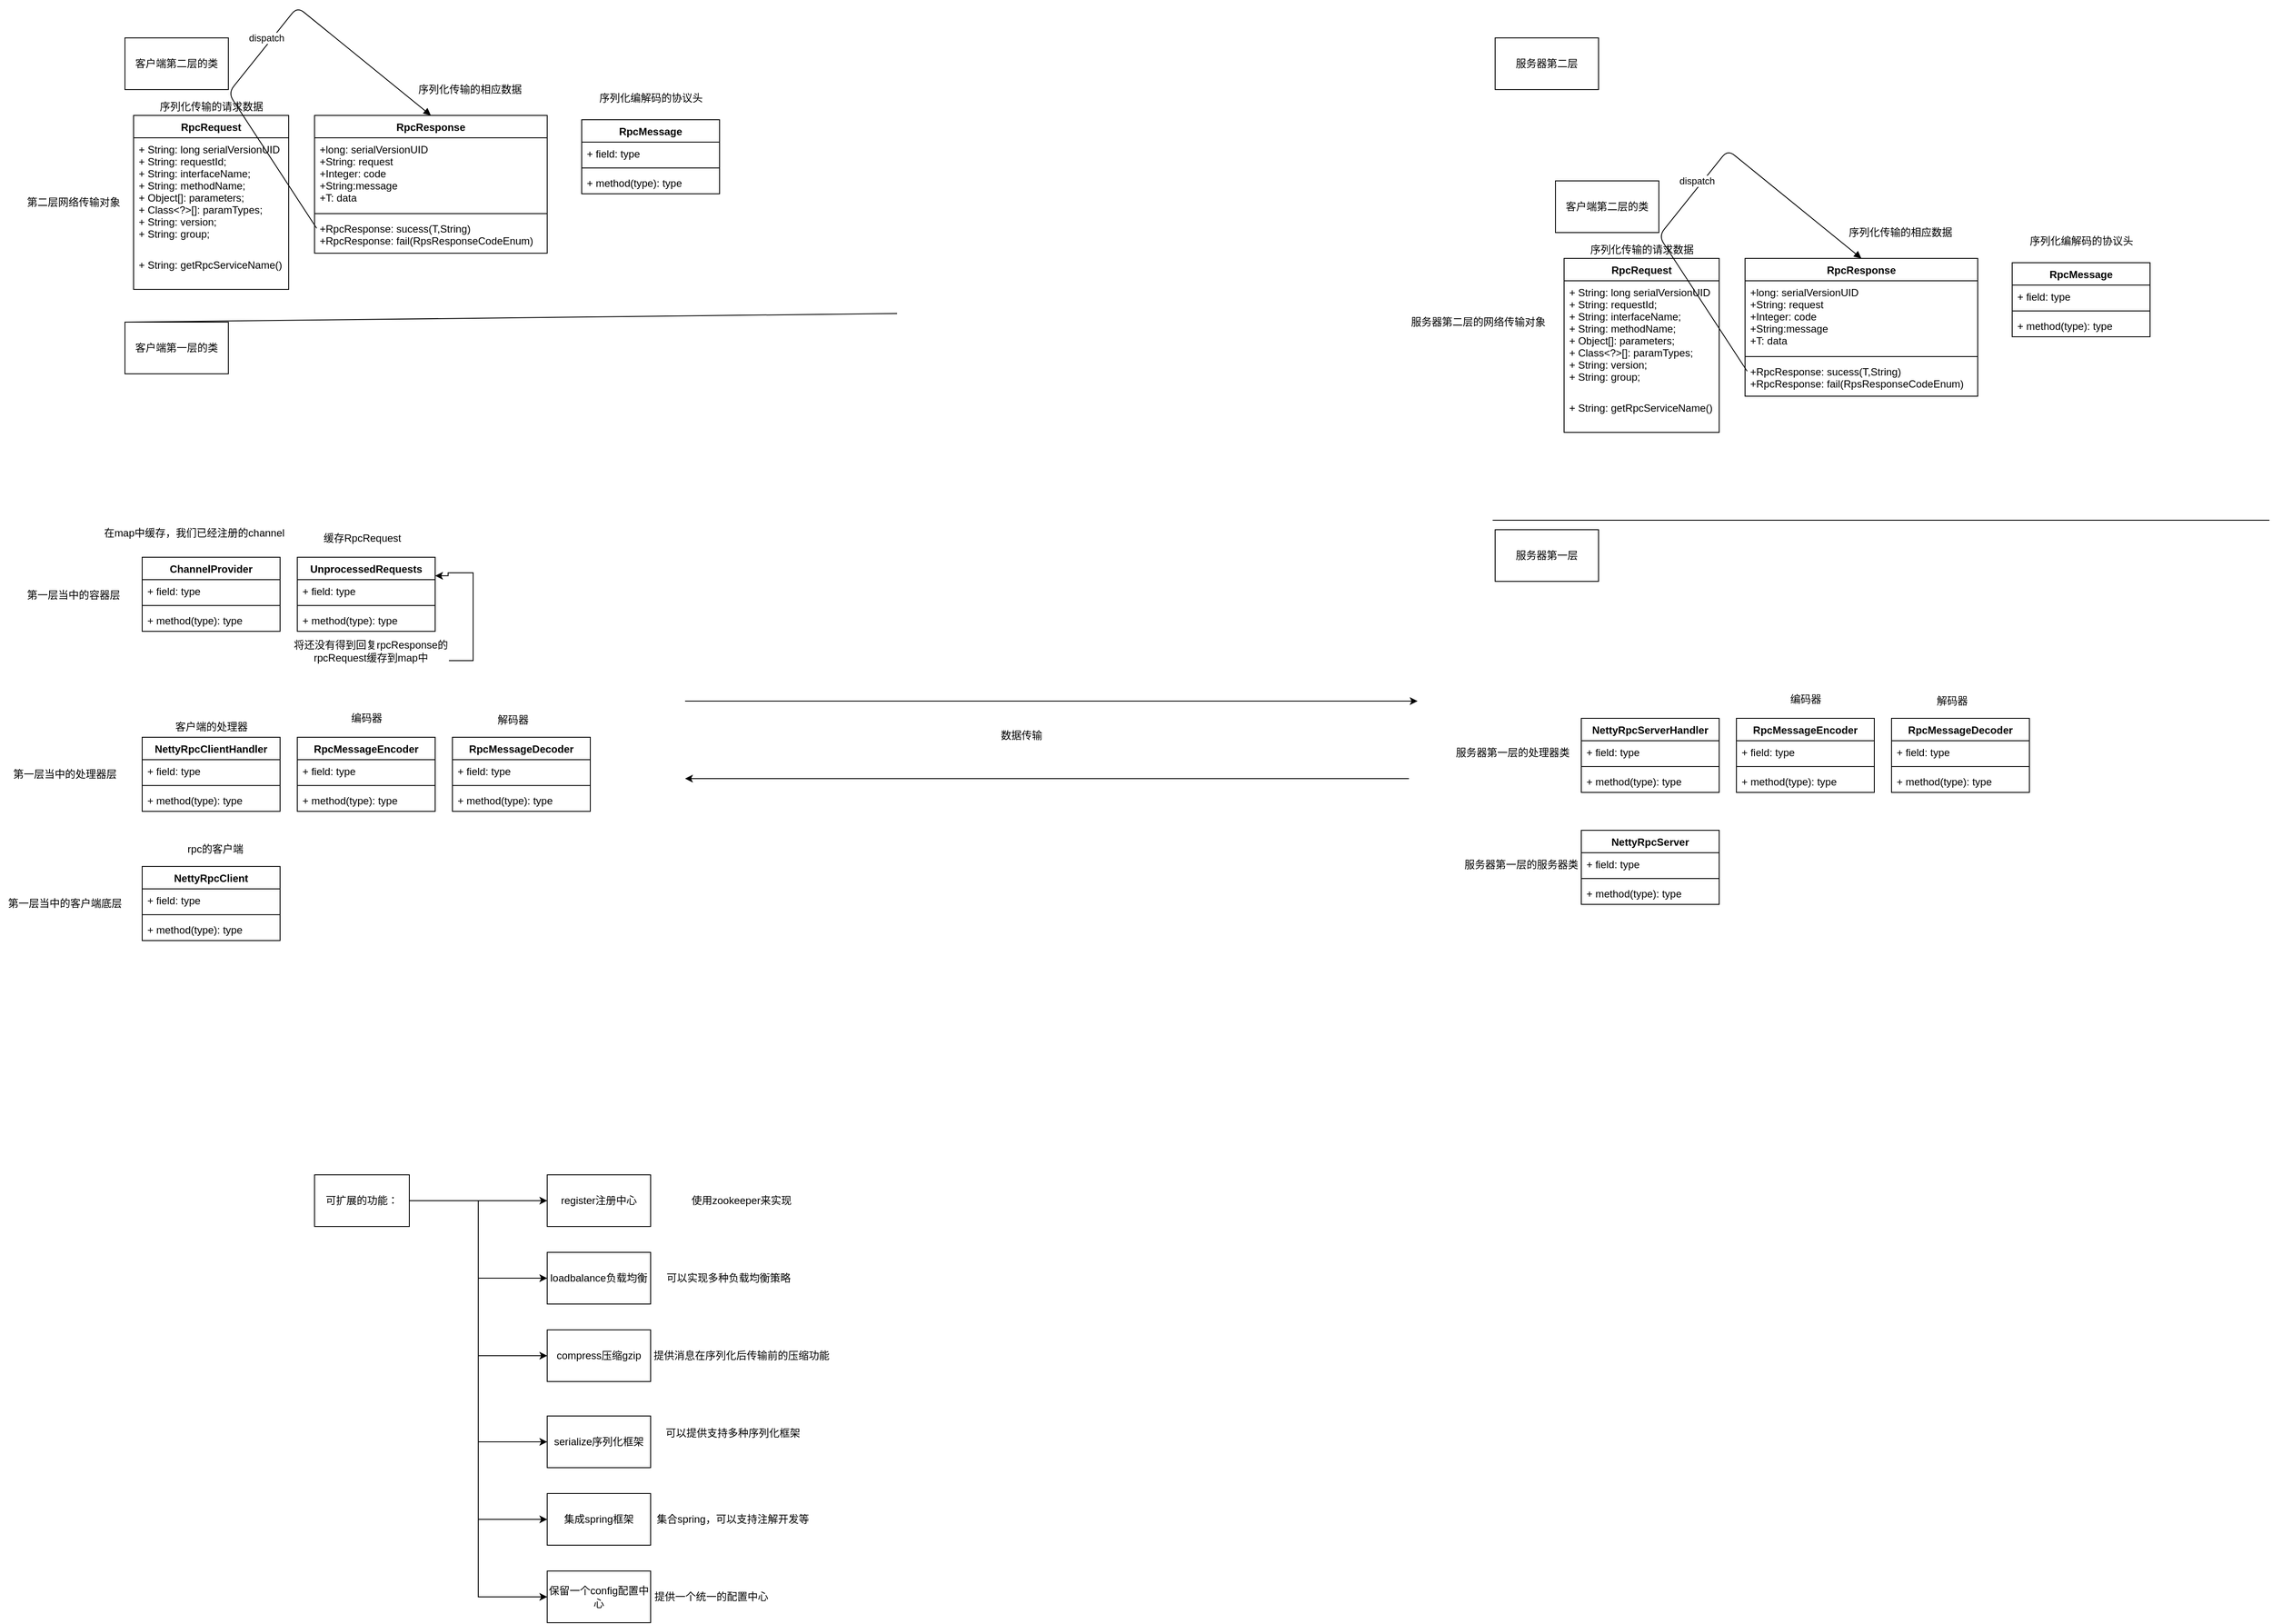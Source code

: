 <mxfile version="15.3.2" type="github">
  <diagram id="C5RBs43oDa-KdzZeNtuy" name="Page-1">
    <mxGraphModel dx="2889" dy="2291" grid="1" gridSize="10" guides="1" tooltips="1" connect="1" arrows="1" fold="1" page="1" pageScale="1" pageWidth="827" pageHeight="1169" math="0" shadow="0">
      <root>
        <mxCell id="WIyWlLk6GJQsqaUBKTNV-0" />
        <mxCell id="WIyWlLk6GJQsqaUBKTNV-1" parent="WIyWlLk6GJQsqaUBKTNV-0" />
        <mxCell id="pnOXPWSVjmxFKUKoBgUp-0" value="RpcRequest" style="swimlane;fontStyle=1;align=center;verticalAlign=top;childLayout=stackLayout;horizontal=1;startSize=26;horizontalStack=0;resizeParent=1;resizeParentMax=0;resizeLast=0;collapsible=1;marginBottom=0;" vertex="1" parent="WIyWlLk6GJQsqaUBKTNV-1">
          <mxGeometry x="10" y="90" width="180" height="202" as="geometry" />
        </mxCell>
        <mxCell id="pnOXPWSVjmxFKUKoBgUp-1" value="+ String: long serialVersionUID&#xa;+ String: requestId;&#xa;+ String: interfaceName;&#xa;+ String: methodName;&#xa;+ Object[]: parameters;&#xa;+ Class&lt;?&gt;[]: paramTypes;&#xa;+ String: version;&#xa;+ String: group;" style="text;strokeColor=none;fillColor=none;align=left;verticalAlign=top;spacingLeft=4;spacingRight=4;overflow=hidden;rotatable=0;points=[[0,0.5],[1,0.5]];portConstraint=eastwest;" vertex="1" parent="pnOXPWSVjmxFKUKoBgUp-0">
          <mxGeometry y="26" width="180" height="134" as="geometry" />
        </mxCell>
        <mxCell id="pnOXPWSVjmxFKUKoBgUp-19" value="+ String: getRpcServiceName()" style="text;strokeColor=none;fillColor=none;align=left;verticalAlign=top;spacingLeft=4;spacingRight=4;overflow=hidden;rotatable=0;points=[[0,0.5],[1,0.5]];portConstraint=eastwest;" vertex="1" parent="pnOXPWSVjmxFKUKoBgUp-0">
          <mxGeometry y="160" width="180" height="42" as="geometry" />
        </mxCell>
        <mxCell id="pnOXPWSVjmxFKUKoBgUp-4" value="&lt;pre style=&quot;background-color: #2b2b2b ; color: #a9b7c6 ; font-family: &amp;#34;jetbrains mono&amp;#34; ; font-size: 10.5pt&quot;&gt;&lt;br&gt;&lt;/pre&gt;" style="text;html=1;align=center;verticalAlign=middle;resizable=0;points=[];autosize=1;strokeColor=none;fillColor=none;" vertex="1" parent="WIyWlLk6GJQsqaUBKTNV-1">
          <mxGeometry x="330" y="75" width="20" height="50" as="geometry" />
        </mxCell>
        <mxCell id="pnOXPWSVjmxFKUKoBgUp-13" value="RpcResponse" style="swimlane;fontStyle=1;align=center;verticalAlign=top;childLayout=stackLayout;horizontal=1;startSize=26;horizontalStack=0;resizeParent=1;resizeParentMax=0;resizeLast=0;collapsible=1;marginBottom=0;" vertex="1" parent="WIyWlLk6GJQsqaUBKTNV-1">
          <mxGeometry x="220" y="90" width="270" height="160" as="geometry" />
        </mxCell>
        <mxCell id="pnOXPWSVjmxFKUKoBgUp-14" value="+long: serialVersionUID&#xa;+String: request&#xa;+Integer: code&#xa;+String:message&#xa;+T: data" style="text;strokeColor=none;fillColor=none;align=left;verticalAlign=top;spacingLeft=4;spacingRight=4;overflow=hidden;rotatable=0;points=[[0,0.5],[1,0.5]];portConstraint=eastwest;" vertex="1" parent="pnOXPWSVjmxFKUKoBgUp-13">
          <mxGeometry y="26" width="270" height="84" as="geometry" />
        </mxCell>
        <mxCell id="pnOXPWSVjmxFKUKoBgUp-15" value="" style="line;strokeWidth=1;fillColor=none;align=left;verticalAlign=middle;spacingTop=-1;spacingLeft=3;spacingRight=3;rotatable=0;labelPosition=right;points=[];portConstraint=eastwest;" vertex="1" parent="pnOXPWSVjmxFKUKoBgUp-13">
          <mxGeometry y="110" width="270" height="8" as="geometry" />
        </mxCell>
        <mxCell id="pnOXPWSVjmxFKUKoBgUp-16" value="+RpcResponse: sucess(T,String)&#xa;+RpcResponse: fail(RpsResponseCodeEnum)" style="text;strokeColor=none;fillColor=none;align=left;verticalAlign=top;spacingLeft=4;spacingRight=4;overflow=hidden;rotatable=0;points=[[0,0.5],[1,0.5]];portConstraint=eastwest;" vertex="1" parent="pnOXPWSVjmxFKUKoBgUp-13">
          <mxGeometry y="118" width="270" height="42" as="geometry" />
        </mxCell>
        <mxCell id="pnOXPWSVjmxFKUKoBgUp-18" value="dispatch" style="html=1;verticalAlign=bottom;endArrow=block;exitX=0.009;exitY=0.31;exitDx=0;exitDy=0;exitPerimeter=0;entryX=0.5;entryY=0;entryDx=0;entryDy=0;" edge="1" parent="pnOXPWSVjmxFKUKoBgUp-13" source="pnOXPWSVjmxFKUKoBgUp-16" target="pnOXPWSVjmxFKUKoBgUp-13">
          <mxGeometry width="80" relative="1" as="geometry">
            <mxPoint x="-100" y="154" as="sourcePoint" />
            <mxPoint x="140" y="4" as="targetPoint" />
            <Array as="points">
              <mxPoint x="-100" y="-26" />
              <mxPoint x="-20" y="-126" />
            </Array>
          </mxGeometry>
        </mxCell>
        <mxCell id="pnOXPWSVjmxFKUKoBgUp-20" value="ChannelProvider" style="swimlane;fontStyle=1;align=center;verticalAlign=top;childLayout=stackLayout;horizontal=1;startSize=26;horizontalStack=0;resizeParent=1;resizeParentMax=0;resizeLast=0;collapsible=1;marginBottom=0;" vertex="1" parent="WIyWlLk6GJQsqaUBKTNV-1">
          <mxGeometry x="20" y="603" width="160" height="86" as="geometry" />
        </mxCell>
        <mxCell id="pnOXPWSVjmxFKUKoBgUp-21" value="+ field: type" style="text;strokeColor=none;fillColor=none;align=left;verticalAlign=top;spacingLeft=4;spacingRight=4;overflow=hidden;rotatable=0;points=[[0,0.5],[1,0.5]];portConstraint=eastwest;" vertex="1" parent="pnOXPWSVjmxFKUKoBgUp-20">
          <mxGeometry y="26" width="160" height="26" as="geometry" />
        </mxCell>
        <mxCell id="pnOXPWSVjmxFKUKoBgUp-22" value="" style="line;strokeWidth=1;fillColor=none;align=left;verticalAlign=middle;spacingTop=-1;spacingLeft=3;spacingRight=3;rotatable=0;labelPosition=right;points=[];portConstraint=eastwest;" vertex="1" parent="pnOXPWSVjmxFKUKoBgUp-20">
          <mxGeometry y="52" width="160" height="8" as="geometry" />
        </mxCell>
        <mxCell id="pnOXPWSVjmxFKUKoBgUp-23" value="+ method(type): type" style="text;strokeColor=none;fillColor=none;align=left;verticalAlign=top;spacingLeft=4;spacingRight=4;overflow=hidden;rotatable=0;points=[[0,0.5],[1,0.5]];portConstraint=eastwest;" vertex="1" parent="pnOXPWSVjmxFKUKoBgUp-20">
          <mxGeometry y="60" width="160" height="26" as="geometry" />
        </mxCell>
        <mxCell id="pnOXPWSVjmxFKUKoBgUp-24" value="NettyRpcClient" style="swimlane;fontStyle=1;align=center;verticalAlign=top;childLayout=stackLayout;horizontal=1;startSize=26;horizontalStack=0;resizeParent=1;resizeParentMax=0;resizeLast=0;collapsible=1;marginBottom=0;" vertex="1" parent="WIyWlLk6GJQsqaUBKTNV-1">
          <mxGeometry x="20" y="962" width="160" height="86" as="geometry" />
        </mxCell>
        <mxCell id="pnOXPWSVjmxFKUKoBgUp-25" value="+ field: type" style="text;strokeColor=none;fillColor=none;align=left;verticalAlign=top;spacingLeft=4;spacingRight=4;overflow=hidden;rotatable=0;points=[[0,0.5],[1,0.5]];portConstraint=eastwest;" vertex="1" parent="pnOXPWSVjmxFKUKoBgUp-24">
          <mxGeometry y="26" width="160" height="26" as="geometry" />
        </mxCell>
        <mxCell id="pnOXPWSVjmxFKUKoBgUp-26" value="" style="line;strokeWidth=1;fillColor=none;align=left;verticalAlign=middle;spacingTop=-1;spacingLeft=3;spacingRight=3;rotatable=0;labelPosition=right;points=[];portConstraint=eastwest;" vertex="1" parent="pnOXPWSVjmxFKUKoBgUp-24">
          <mxGeometry y="52" width="160" height="8" as="geometry" />
        </mxCell>
        <mxCell id="pnOXPWSVjmxFKUKoBgUp-27" value="+ method(type): type" style="text;strokeColor=none;fillColor=none;align=left;verticalAlign=top;spacingLeft=4;spacingRight=4;overflow=hidden;rotatable=0;points=[[0,0.5],[1,0.5]];portConstraint=eastwest;" vertex="1" parent="pnOXPWSVjmxFKUKoBgUp-24">
          <mxGeometry y="60" width="160" height="26" as="geometry" />
        </mxCell>
        <mxCell id="pnOXPWSVjmxFKUKoBgUp-28" value="NettyRpcClientHandler" style="swimlane;fontStyle=1;align=center;verticalAlign=top;childLayout=stackLayout;horizontal=1;startSize=26;horizontalStack=0;resizeParent=1;resizeParentMax=0;resizeLast=0;collapsible=1;marginBottom=0;" vertex="1" parent="WIyWlLk6GJQsqaUBKTNV-1">
          <mxGeometry x="20" y="812" width="160" height="86" as="geometry" />
        </mxCell>
        <mxCell id="pnOXPWSVjmxFKUKoBgUp-29" value="+ field: type" style="text;strokeColor=none;fillColor=none;align=left;verticalAlign=top;spacingLeft=4;spacingRight=4;overflow=hidden;rotatable=0;points=[[0,0.5],[1,0.5]];portConstraint=eastwest;" vertex="1" parent="pnOXPWSVjmxFKUKoBgUp-28">
          <mxGeometry y="26" width="160" height="26" as="geometry" />
        </mxCell>
        <mxCell id="pnOXPWSVjmxFKUKoBgUp-30" value="" style="line;strokeWidth=1;fillColor=none;align=left;verticalAlign=middle;spacingTop=-1;spacingLeft=3;spacingRight=3;rotatable=0;labelPosition=right;points=[];portConstraint=eastwest;" vertex="1" parent="pnOXPWSVjmxFKUKoBgUp-28">
          <mxGeometry y="52" width="160" height="8" as="geometry" />
        </mxCell>
        <mxCell id="pnOXPWSVjmxFKUKoBgUp-31" value="+ method(type): type" style="text;strokeColor=none;fillColor=none;align=left;verticalAlign=top;spacingLeft=4;spacingRight=4;overflow=hidden;rotatable=0;points=[[0,0.5],[1,0.5]];portConstraint=eastwest;" vertex="1" parent="pnOXPWSVjmxFKUKoBgUp-28">
          <mxGeometry y="60" width="160" height="26" as="geometry" />
        </mxCell>
        <mxCell id="pnOXPWSVjmxFKUKoBgUp-32" value="UnprocessedRequests" style="swimlane;fontStyle=1;align=center;verticalAlign=top;childLayout=stackLayout;horizontal=1;startSize=26;horizontalStack=0;resizeParent=1;resizeParentMax=0;resizeLast=0;collapsible=1;marginBottom=0;" vertex="1" parent="WIyWlLk6GJQsqaUBKTNV-1">
          <mxGeometry x="200" y="603" width="160" height="86" as="geometry" />
        </mxCell>
        <mxCell id="pnOXPWSVjmxFKUKoBgUp-33" value="+ field: type" style="text;strokeColor=none;fillColor=none;align=left;verticalAlign=top;spacingLeft=4;spacingRight=4;overflow=hidden;rotatable=0;points=[[0,0.5],[1,0.5]];portConstraint=eastwest;" vertex="1" parent="pnOXPWSVjmxFKUKoBgUp-32">
          <mxGeometry y="26" width="160" height="26" as="geometry" />
        </mxCell>
        <mxCell id="pnOXPWSVjmxFKUKoBgUp-34" value="" style="line;strokeWidth=1;fillColor=none;align=left;verticalAlign=middle;spacingTop=-1;spacingLeft=3;spacingRight=3;rotatable=0;labelPosition=right;points=[];portConstraint=eastwest;" vertex="1" parent="pnOXPWSVjmxFKUKoBgUp-32">
          <mxGeometry y="52" width="160" height="8" as="geometry" />
        </mxCell>
        <mxCell id="pnOXPWSVjmxFKUKoBgUp-35" value="+ method(type): type" style="text;strokeColor=none;fillColor=none;align=left;verticalAlign=top;spacingLeft=4;spacingRight=4;overflow=hidden;rotatable=0;points=[[0,0.5],[1,0.5]];portConstraint=eastwest;" vertex="1" parent="pnOXPWSVjmxFKUKoBgUp-32">
          <mxGeometry y="60" width="160" height="26" as="geometry" />
        </mxCell>
        <mxCell id="pnOXPWSVjmxFKUKoBgUp-37" value="rpc的客户端" style="text;html=1;strokeColor=none;fillColor=none;align=center;verticalAlign=middle;whiteSpace=wrap;rounded=0;" vertex="1" parent="WIyWlLk6GJQsqaUBKTNV-1">
          <mxGeometry x="50" y="932" width="110" height="20" as="geometry" />
        </mxCell>
        <mxCell id="pnOXPWSVjmxFKUKoBgUp-38" value="客户端的处理器" style="text;html=1;align=center;verticalAlign=middle;resizable=0;points=[];autosize=1;strokeColor=none;fillColor=none;" vertex="1" parent="WIyWlLk6GJQsqaUBKTNV-1">
          <mxGeometry x="50" y="790" width="100" height="20" as="geometry" />
        </mxCell>
        <mxCell id="pnOXPWSVjmxFKUKoBgUp-39" value="在map中缓存，我们已经注册的channel" style="text;html=1;align=center;verticalAlign=middle;resizable=0;points=[];autosize=1;strokeColor=none;fillColor=none;" vertex="1" parent="WIyWlLk6GJQsqaUBKTNV-1">
          <mxGeometry x="-30" y="565" width="220" height="20" as="geometry" />
        </mxCell>
        <mxCell id="pnOXPWSVjmxFKUKoBgUp-49" style="edgeStyle=orthogonalEdgeStyle;rounded=0;orthogonalLoop=1;jettySize=auto;html=1;entryX=1;entryY=0.25;entryDx=0;entryDy=0;exitX=1.005;exitY=0.533;exitDx=0;exitDy=0;exitPerimeter=0;" edge="1" parent="WIyWlLk6GJQsqaUBKTNV-1" target="pnOXPWSVjmxFKUKoBgUp-32">
          <mxGeometry relative="1" as="geometry">
            <mxPoint x="375.95" y="722.99" as="sourcePoint" />
            <mxPoint x="385" y="651" as="targetPoint" />
            <Array as="points">
              <mxPoint x="404" y="723" />
              <mxPoint x="404" y="621" />
              <mxPoint x="375" y="621" />
              <mxPoint x="375" y="625" />
            </Array>
          </mxGeometry>
        </mxCell>
        <mxCell id="pnOXPWSVjmxFKUKoBgUp-40" value="将还没有得到回复rpcResponse的&lt;br&gt;rpcRequest缓存到map中" style="text;html=1;align=center;verticalAlign=middle;resizable=0;points=[];autosize=1;strokeColor=none;fillColor=none;" vertex="1" parent="WIyWlLk6GJQsqaUBKTNV-1">
          <mxGeometry x="190" y="696.5" width="190" height="30" as="geometry" />
        </mxCell>
        <mxCell id="pnOXPWSVjmxFKUKoBgUp-41" value="" style="endArrow=none;html=1;" edge="1" parent="WIyWlLk6GJQsqaUBKTNV-1">
          <mxGeometry width="50" height="50" relative="1" as="geometry">
            <mxPoint y="330" as="sourcePoint" />
            <mxPoint x="896" y="320" as="targetPoint" />
          </mxGeometry>
        </mxCell>
        <mxCell id="pnOXPWSVjmxFKUKoBgUp-43" value="客户端第二层的类" style="rounded=0;whiteSpace=wrap;html=1;" vertex="1" parent="WIyWlLk6GJQsqaUBKTNV-1">
          <mxGeometry width="120" height="60" as="geometry" />
        </mxCell>
        <mxCell id="pnOXPWSVjmxFKUKoBgUp-44" value="客户端第一层的类" style="rounded=0;whiteSpace=wrap;html=1;" vertex="1" parent="WIyWlLk6GJQsqaUBKTNV-1">
          <mxGeometry y="330" width="120" height="60" as="geometry" />
        </mxCell>
        <mxCell id="pnOXPWSVjmxFKUKoBgUp-45" value="RpcMessageDecoder" style="swimlane;fontStyle=1;align=center;verticalAlign=top;childLayout=stackLayout;horizontal=1;startSize=26;horizontalStack=0;resizeParent=1;resizeParentMax=0;resizeLast=0;collapsible=1;marginBottom=0;" vertex="1" parent="WIyWlLk6GJQsqaUBKTNV-1">
          <mxGeometry x="380" y="812" width="160" height="86" as="geometry" />
        </mxCell>
        <mxCell id="pnOXPWSVjmxFKUKoBgUp-46" value="+ field: type" style="text;strokeColor=none;fillColor=none;align=left;verticalAlign=top;spacingLeft=4;spacingRight=4;overflow=hidden;rotatable=0;points=[[0,0.5],[1,0.5]];portConstraint=eastwest;" vertex="1" parent="pnOXPWSVjmxFKUKoBgUp-45">
          <mxGeometry y="26" width="160" height="26" as="geometry" />
        </mxCell>
        <mxCell id="pnOXPWSVjmxFKUKoBgUp-47" value="" style="line;strokeWidth=1;fillColor=none;align=left;verticalAlign=middle;spacingTop=-1;spacingLeft=3;spacingRight=3;rotatable=0;labelPosition=right;points=[];portConstraint=eastwest;" vertex="1" parent="pnOXPWSVjmxFKUKoBgUp-45">
          <mxGeometry y="52" width="160" height="8" as="geometry" />
        </mxCell>
        <mxCell id="pnOXPWSVjmxFKUKoBgUp-48" value="+ method(type): type" style="text;strokeColor=none;fillColor=none;align=left;verticalAlign=top;spacingLeft=4;spacingRight=4;overflow=hidden;rotatable=0;points=[[0,0.5],[1,0.5]];portConstraint=eastwest;" vertex="1" parent="pnOXPWSVjmxFKUKoBgUp-45">
          <mxGeometry y="60" width="160" height="26" as="geometry" />
        </mxCell>
        <mxCell id="pnOXPWSVjmxFKUKoBgUp-50" value="缓存RpcRequest" style="text;html=1;align=center;verticalAlign=middle;resizable=0;points=[];autosize=1;strokeColor=none;fillColor=none;" vertex="1" parent="WIyWlLk6GJQsqaUBKTNV-1">
          <mxGeometry x="220" y="571" width="110" height="20" as="geometry" />
        </mxCell>
        <mxCell id="pnOXPWSVjmxFKUKoBgUp-51" value="RpcMessageEncoder" style="swimlane;fontStyle=1;align=center;verticalAlign=top;childLayout=stackLayout;horizontal=1;startSize=26;horizontalStack=0;resizeParent=1;resizeParentMax=0;resizeLast=0;collapsible=1;marginBottom=0;" vertex="1" parent="WIyWlLk6GJQsqaUBKTNV-1">
          <mxGeometry x="200" y="812" width="160" height="86" as="geometry" />
        </mxCell>
        <mxCell id="pnOXPWSVjmxFKUKoBgUp-52" value="+ field: type" style="text;strokeColor=none;fillColor=none;align=left;verticalAlign=top;spacingLeft=4;spacingRight=4;overflow=hidden;rotatable=0;points=[[0,0.5],[1,0.5]];portConstraint=eastwest;" vertex="1" parent="pnOXPWSVjmxFKUKoBgUp-51">
          <mxGeometry y="26" width="160" height="26" as="geometry" />
        </mxCell>
        <mxCell id="pnOXPWSVjmxFKUKoBgUp-53" value="" style="line;strokeWidth=1;fillColor=none;align=left;verticalAlign=middle;spacingTop=-1;spacingLeft=3;spacingRight=3;rotatable=0;labelPosition=right;points=[];portConstraint=eastwest;" vertex="1" parent="pnOXPWSVjmxFKUKoBgUp-51">
          <mxGeometry y="52" width="160" height="8" as="geometry" />
        </mxCell>
        <mxCell id="pnOXPWSVjmxFKUKoBgUp-54" value="+ method(type): type" style="text;strokeColor=none;fillColor=none;align=left;verticalAlign=top;spacingLeft=4;spacingRight=4;overflow=hidden;rotatable=0;points=[[0,0.5],[1,0.5]];portConstraint=eastwest;" vertex="1" parent="pnOXPWSVjmxFKUKoBgUp-51">
          <mxGeometry y="60" width="160" height="26" as="geometry" />
        </mxCell>
        <mxCell id="pnOXPWSVjmxFKUKoBgUp-55" value="解码器" style="text;html=1;align=center;verticalAlign=middle;resizable=0;points=[];autosize=1;strokeColor=none;fillColor=none;" vertex="1" parent="WIyWlLk6GJQsqaUBKTNV-1">
          <mxGeometry x="425" y="782" width="50" height="20" as="geometry" />
        </mxCell>
        <mxCell id="pnOXPWSVjmxFKUKoBgUp-56" value="编码器" style="text;html=1;align=center;verticalAlign=middle;resizable=0;points=[];autosize=1;strokeColor=none;fillColor=none;" vertex="1" parent="WIyWlLk6GJQsqaUBKTNV-1">
          <mxGeometry x="255" y="780" width="50" height="20" as="geometry" />
        </mxCell>
        <mxCell id="pnOXPWSVjmxFKUKoBgUp-57" value="RpcMessage" style="swimlane;fontStyle=1;align=center;verticalAlign=top;childLayout=stackLayout;horizontal=1;startSize=26;horizontalStack=0;resizeParent=1;resizeParentMax=0;resizeLast=0;collapsible=1;marginBottom=0;" vertex="1" parent="WIyWlLk6GJQsqaUBKTNV-1">
          <mxGeometry x="530" y="95" width="160" height="86" as="geometry" />
        </mxCell>
        <mxCell id="pnOXPWSVjmxFKUKoBgUp-58" value="+ field: type" style="text;strokeColor=none;fillColor=none;align=left;verticalAlign=top;spacingLeft=4;spacingRight=4;overflow=hidden;rotatable=0;points=[[0,0.5],[1,0.5]];portConstraint=eastwest;" vertex="1" parent="pnOXPWSVjmxFKUKoBgUp-57">
          <mxGeometry y="26" width="160" height="26" as="geometry" />
        </mxCell>
        <mxCell id="pnOXPWSVjmxFKUKoBgUp-59" value="" style="line;strokeWidth=1;fillColor=none;align=left;verticalAlign=middle;spacingTop=-1;spacingLeft=3;spacingRight=3;rotatable=0;labelPosition=right;points=[];portConstraint=eastwest;" vertex="1" parent="pnOXPWSVjmxFKUKoBgUp-57">
          <mxGeometry y="52" width="160" height="8" as="geometry" />
        </mxCell>
        <mxCell id="pnOXPWSVjmxFKUKoBgUp-60" value="+ method(type): type" style="text;strokeColor=none;fillColor=none;align=left;verticalAlign=top;spacingLeft=4;spacingRight=4;overflow=hidden;rotatable=0;points=[[0,0.5],[1,0.5]];portConstraint=eastwest;" vertex="1" parent="pnOXPWSVjmxFKUKoBgUp-57">
          <mxGeometry y="60" width="160" height="26" as="geometry" />
        </mxCell>
        <mxCell id="pnOXPWSVjmxFKUKoBgUp-62" value="序列化编解码的协议头" style="text;html=1;align=center;verticalAlign=middle;resizable=0;points=[];autosize=1;strokeColor=none;fillColor=none;" vertex="1" parent="WIyWlLk6GJQsqaUBKTNV-1">
          <mxGeometry x="540" y="60" width="140" height="20" as="geometry" />
        </mxCell>
        <mxCell id="pnOXPWSVjmxFKUKoBgUp-63" value="序列化传输的相应数据" style="text;html=1;align=center;verticalAlign=middle;resizable=0;points=[];autosize=1;strokeColor=none;fillColor=none;" vertex="1" parent="WIyWlLk6GJQsqaUBKTNV-1">
          <mxGeometry x="330" y="50" width="140" height="20" as="geometry" />
        </mxCell>
        <mxCell id="pnOXPWSVjmxFKUKoBgUp-64" value="序列化传输的请求数据" style="text;html=1;align=center;verticalAlign=middle;resizable=0;points=[];autosize=1;strokeColor=none;fillColor=none;" vertex="1" parent="WIyWlLk6GJQsqaUBKTNV-1">
          <mxGeometry x="30" y="70" width="140" height="20" as="geometry" />
        </mxCell>
        <mxCell id="pnOXPWSVjmxFKUKoBgUp-65" value="第一层当中的容器层" style="text;html=1;align=center;verticalAlign=middle;resizable=0;points=[];autosize=1;strokeColor=none;fillColor=none;" vertex="1" parent="WIyWlLk6GJQsqaUBKTNV-1">
          <mxGeometry x="-120" y="637" width="120" height="20" as="geometry" />
        </mxCell>
        <mxCell id="pnOXPWSVjmxFKUKoBgUp-66" value="第一层当中的处理器层" style="text;html=1;align=center;verticalAlign=middle;resizable=0;points=[];autosize=1;strokeColor=none;fillColor=none;" vertex="1" parent="WIyWlLk6GJQsqaUBKTNV-1">
          <mxGeometry x="-140" y="845" width="140" height="20" as="geometry" />
        </mxCell>
        <mxCell id="pnOXPWSVjmxFKUKoBgUp-67" value="第一层当中的客户端底层" style="text;html=1;align=center;verticalAlign=middle;resizable=0;points=[];autosize=1;strokeColor=none;fillColor=none;" vertex="1" parent="WIyWlLk6GJQsqaUBKTNV-1">
          <mxGeometry x="-145" y="995" width="150" height="20" as="geometry" />
        </mxCell>
        <mxCell id="pnOXPWSVjmxFKUKoBgUp-70" value="第二层网络传输对象" style="text;html=1;align=center;verticalAlign=middle;resizable=0;points=[];autosize=1;strokeColor=none;fillColor=none;" vertex="1" parent="WIyWlLk6GJQsqaUBKTNV-1">
          <mxGeometry x="-120" y="181" width="120" height="20" as="geometry" />
        </mxCell>
        <mxCell id="pnOXPWSVjmxFKUKoBgUp-72" value="NettyRpcServer" style="swimlane;fontStyle=1;align=center;verticalAlign=top;childLayout=stackLayout;horizontal=1;startSize=26;horizontalStack=0;resizeParent=1;resizeParentMax=0;resizeLast=0;collapsible=1;marginBottom=0;" vertex="1" parent="WIyWlLk6GJQsqaUBKTNV-1">
          <mxGeometry x="1690" y="920" width="160" height="86" as="geometry" />
        </mxCell>
        <mxCell id="pnOXPWSVjmxFKUKoBgUp-73" value="+ field: type" style="text;strokeColor=none;fillColor=none;align=left;verticalAlign=top;spacingLeft=4;spacingRight=4;overflow=hidden;rotatable=0;points=[[0,0.5],[1,0.5]];portConstraint=eastwest;" vertex="1" parent="pnOXPWSVjmxFKUKoBgUp-72">
          <mxGeometry y="26" width="160" height="26" as="geometry" />
        </mxCell>
        <mxCell id="pnOXPWSVjmxFKUKoBgUp-74" value="" style="line;strokeWidth=1;fillColor=none;align=left;verticalAlign=middle;spacingTop=-1;spacingLeft=3;spacingRight=3;rotatable=0;labelPosition=right;points=[];portConstraint=eastwest;" vertex="1" parent="pnOXPWSVjmxFKUKoBgUp-72">
          <mxGeometry y="52" width="160" height="8" as="geometry" />
        </mxCell>
        <mxCell id="pnOXPWSVjmxFKUKoBgUp-75" value="+ method(type): type" style="text;strokeColor=none;fillColor=none;align=left;verticalAlign=top;spacingLeft=4;spacingRight=4;overflow=hidden;rotatable=0;points=[[0,0.5],[1,0.5]];portConstraint=eastwest;" vertex="1" parent="pnOXPWSVjmxFKUKoBgUp-72">
          <mxGeometry y="60" width="160" height="26" as="geometry" />
        </mxCell>
        <mxCell id="pnOXPWSVjmxFKUKoBgUp-78" value="NettyRpcServerHandler" style="swimlane;fontStyle=1;align=center;verticalAlign=top;childLayout=stackLayout;horizontal=1;startSize=26;horizontalStack=0;resizeParent=1;resizeParentMax=0;resizeLast=0;collapsible=1;marginBottom=0;" vertex="1" parent="WIyWlLk6GJQsqaUBKTNV-1">
          <mxGeometry x="1690" y="790" width="160" height="86" as="geometry" />
        </mxCell>
        <mxCell id="pnOXPWSVjmxFKUKoBgUp-79" value="+ field: type" style="text;strokeColor=none;fillColor=none;align=left;verticalAlign=top;spacingLeft=4;spacingRight=4;overflow=hidden;rotatable=0;points=[[0,0.5],[1,0.5]];portConstraint=eastwest;" vertex="1" parent="pnOXPWSVjmxFKUKoBgUp-78">
          <mxGeometry y="26" width="160" height="26" as="geometry" />
        </mxCell>
        <mxCell id="pnOXPWSVjmxFKUKoBgUp-80" value="" style="line;strokeWidth=1;fillColor=none;align=left;verticalAlign=middle;spacingTop=-1;spacingLeft=3;spacingRight=3;rotatable=0;labelPosition=right;points=[];portConstraint=eastwest;" vertex="1" parent="pnOXPWSVjmxFKUKoBgUp-78">
          <mxGeometry y="52" width="160" height="8" as="geometry" />
        </mxCell>
        <mxCell id="pnOXPWSVjmxFKUKoBgUp-81" value="+ method(type): type" style="text;strokeColor=none;fillColor=none;align=left;verticalAlign=top;spacingLeft=4;spacingRight=4;overflow=hidden;rotatable=0;points=[[0,0.5],[1,0.5]];portConstraint=eastwest;" vertex="1" parent="pnOXPWSVjmxFKUKoBgUp-78">
          <mxGeometry y="60" width="160" height="26" as="geometry" />
        </mxCell>
        <mxCell id="pnOXPWSVjmxFKUKoBgUp-82" value="RpcMessageDecoder" style="swimlane;fontStyle=1;align=center;verticalAlign=top;childLayout=stackLayout;horizontal=1;startSize=26;horizontalStack=0;resizeParent=1;resizeParentMax=0;resizeLast=0;collapsible=1;marginBottom=0;" vertex="1" parent="WIyWlLk6GJQsqaUBKTNV-1">
          <mxGeometry x="2050" y="790" width="160" height="86" as="geometry" />
        </mxCell>
        <mxCell id="pnOXPWSVjmxFKUKoBgUp-83" value="+ field: type" style="text;strokeColor=none;fillColor=none;align=left;verticalAlign=top;spacingLeft=4;spacingRight=4;overflow=hidden;rotatable=0;points=[[0,0.5],[1,0.5]];portConstraint=eastwest;" vertex="1" parent="pnOXPWSVjmxFKUKoBgUp-82">
          <mxGeometry y="26" width="160" height="26" as="geometry" />
        </mxCell>
        <mxCell id="pnOXPWSVjmxFKUKoBgUp-84" value="" style="line;strokeWidth=1;fillColor=none;align=left;verticalAlign=middle;spacingTop=-1;spacingLeft=3;spacingRight=3;rotatable=0;labelPosition=right;points=[];portConstraint=eastwest;" vertex="1" parent="pnOXPWSVjmxFKUKoBgUp-82">
          <mxGeometry y="52" width="160" height="8" as="geometry" />
        </mxCell>
        <mxCell id="pnOXPWSVjmxFKUKoBgUp-85" value="+ method(type): type" style="text;strokeColor=none;fillColor=none;align=left;verticalAlign=top;spacingLeft=4;spacingRight=4;overflow=hidden;rotatable=0;points=[[0,0.5],[1,0.5]];portConstraint=eastwest;" vertex="1" parent="pnOXPWSVjmxFKUKoBgUp-82">
          <mxGeometry y="60" width="160" height="26" as="geometry" />
        </mxCell>
        <mxCell id="pnOXPWSVjmxFKUKoBgUp-86" value="RpcMessageEncoder" style="swimlane;fontStyle=1;align=center;verticalAlign=top;childLayout=stackLayout;horizontal=1;startSize=26;horizontalStack=0;resizeParent=1;resizeParentMax=0;resizeLast=0;collapsible=1;marginBottom=0;" vertex="1" parent="WIyWlLk6GJQsqaUBKTNV-1">
          <mxGeometry x="1870" y="790" width="160" height="86" as="geometry" />
        </mxCell>
        <mxCell id="pnOXPWSVjmxFKUKoBgUp-87" value="+ field: type" style="text;strokeColor=none;fillColor=none;align=left;verticalAlign=top;spacingLeft=4;spacingRight=4;overflow=hidden;rotatable=0;points=[[0,0.5],[1,0.5]];portConstraint=eastwest;" vertex="1" parent="pnOXPWSVjmxFKUKoBgUp-86">
          <mxGeometry y="26" width="160" height="26" as="geometry" />
        </mxCell>
        <mxCell id="pnOXPWSVjmxFKUKoBgUp-88" value="" style="line;strokeWidth=1;fillColor=none;align=left;verticalAlign=middle;spacingTop=-1;spacingLeft=3;spacingRight=3;rotatable=0;labelPosition=right;points=[];portConstraint=eastwest;" vertex="1" parent="pnOXPWSVjmxFKUKoBgUp-86">
          <mxGeometry y="52" width="160" height="8" as="geometry" />
        </mxCell>
        <mxCell id="pnOXPWSVjmxFKUKoBgUp-89" value="+ method(type): type" style="text;strokeColor=none;fillColor=none;align=left;verticalAlign=top;spacingLeft=4;spacingRight=4;overflow=hidden;rotatable=0;points=[[0,0.5],[1,0.5]];portConstraint=eastwest;" vertex="1" parent="pnOXPWSVjmxFKUKoBgUp-86">
          <mxGeometry y="60" width="160" height="26" as="geometry" />
        </mxCell>
        <mxCell id="pnOXPWSVjmxFKUKoBgUp-90" value="解码器" style="text;html=1;align=center;verticalAlign=middle;resizable=0;points=[];autosize=1;strokeColor=none;fillColor=none;" vertex="1" parent="WIyWlLk6GJQsqaUBKTNV-1">
          <mxGeometry x="2095" y="760" width="50" height="20" as="geometry" />
        </mxCell>
        <mxCell id="pnOXPWSVjmxFKUKoBgUp-91" value="编码器" style="text;html=1;align=center;verticalAlign=middle;resizable=0;points=[];autosize=1;strokeColor=none;fillColor=none;" vertex="1" parent="WIyWlLk6GJQsqaUBKTNV-1">
          <mxGeometry x="1925" y="758" width="50" height="20" as="geometry" />
        </mxCell>
        <mxCell id="pnOXPWSVjmxFKUKoBgUp-92" value="RpcRequest" style="swimlane;fontStyle=1;align=center;verticalAlign=top;childLayout=stackLayout;horizontal=1;startSize=26;horizontalStack=0;resizeParent=1;resizeParentMax=0;resizeLast=0;collapsible=1;marginBottom=0;" vertex="1" parent="WIyWlLk6GJQsqaUBKTNV-1">
          <mxGeometry x="1670" y="256" width="180" height="202" as="geometry" />
        </mxCell>
        <mxCell id="pnOXPWSVjmxFKUKoBgUp-93" value="+ String: long serialVersionUID&#xa;+ String: requestId;&#xa;+ String: interfaceName;&#xa;+ String: methodName;&#xa;+ Object[]: parameters;&#xa;+ Class&lt;?&gt;[]: paramTypes;&#xa;+ String: version;&#xa;+ String: group;" style="text;strokeColor=none;fillColor=none;align=left;verticalAlign=top;spacingLeft=4;spacingRight=4;overflow=hidden;rotatable=0;points=[[0,0.5],[1,0.5]];portConstraint=eastwest;" vertex="1" parent="pnOXPWSVjmxFKUKoBgUp-92">
          <mxGeometry y="26" width="180" height="134" as="geometry" />
        </mxCell>
        <mxCell id="pnOXPWSVjmxFKUKoBgUp-94" value="+ String: getRpcServiceName()" style="text;strokeColor=none;fillColor=none;align=left;verticalAlign=top;spacingLeft=4;spacingRight=4;overflow=hidden;rotatable=0;points=[[0,0.5],[1,0.5]];portConstraint=eastwest;" vertex="1" parent="pnOXPWSVjmxFKUKoBgUp-92">
          <mxGeometry y="160" width="180" height="42" as="geometry" />
        </mxCell>
        <mxCell id="pnOXPWSVjmxFKUKoBgUp-95" value="&lt;pre style=&quot;background-color: #2b2b2b ; color: #a9b7c6 ; font-family: &amp;#34;jetbrains mono&amp;#34; ; font-size: 10.5pt&quot;&gt;&lt;br&gt;&lt;/pre&gt;" style="text;html=1;align=center;verticalAlign=middle;resizable=0;points=[];autosize=1;strokeColor=none;fillColor=none;" vertex="1" parent="WIyWlLk6GJQsqaUBKTNV-1">
          <mxGeometry x="1990" y="241" width="20" height="50" as="geometry" />
        </mxCell>
        <mxCell id="pnOXPWSVjmxFKUKoBgUp-96" value="RpcResponse" style="swimlane;fontStyle=1;align=center;verticalAlign=top;childLayout=stackLayout;horizontal=1;startSize=26;horizontalStack=0;resizeParent=1;resizeParentMax=0;resizeLast=0;collapsible=1;marginBottom=0;" vertex="1" parent="WIyWlLk6GJQsqaUBKTNV-1">
          <mxGeometry x="1880" y="256" width="270" height="160" as="geometry" />
        </mxCell>
        <mxCell id="pnOXPWSVjmxFKUKoBgUp-97" value="+long: serialVersionUID&#xa;+String: request&#xa;+Integer: code&#xa;+String:message&#xa;+T: data" style="text;strokeColor=none;fillColor=none;align=left;verticalAlign=top;spacingLeft=4;spacingRight=4;overflow=hidden;rotatable=0;points=[[0,0.5],[1,0.5]];portConstraint=eastwest;" vertex="1" parent="pnOXPWSVjmxFKUKoBgUp-96">
          <mxGeometry y="26" width="270" height="84" as="geometry" />
        </mxCell>
        <mxCell id="pnOXPWSVjmxFKUKoBgUp-98" value="" style="line;strokeWidth=1;fillColor=none;align=left;verticalAlign=middle;spacingTop=-1;spacingLeft=3;spacingRight=3;rotatable=0;labelPosition=right;points=[];portConstraint=eastwest;" vertex="1" parent="pnOXPWSVjmxFKUKoBgUp-96">
          <mxGeometry y="110" width="270" height="8" as="geometry" />
        </mxCell>
        <mxCell id="pnOXPWSVjmxFKUKoBgUp-99" value="+RpcResponse: sucess(T,String)&#xa;+RpcResponse: fail(RpsResponseCodeEnum)" style="text;strokeColor=none;fillColor=none;align=left;verticalAlign=top;spacingLeft=4;spacingRight=4;overflow=hidden;rotatable=0;points=[[0,0.5],[1,0.5]];portConstraint=eastwest;" vertex="1" parent="pnOXPWSVjmxFKUKoBgUp-96">
          <mxGeometry y="118" width="270" height="42" as="geometry" />
        </mxCell>
        <mxCell id="pnOXPWSVjmxFKUKoBgUp-100" value="dispatch" style="html=1;verticalAlign=bottom;endArrow=block;exitX=0.009;exitY=0.31;exitDx=0;exitDy=0;exitPerimeter=0;entryX=0.5;entryY=0;entryDx=0;entryDy=0;" edge="1" parent="pnOXPWSVjmxFKUKoBgUp-96" source="pnOXPWSVjmxFKUKoBgUp-99" target="pnOXPWSVjmxFKUKoBgUp-96">
          <mxGeometry width="80" relative="1" as="geometry">
            <mxPoint x="-100" y="154" as="sourcePoint" />
            <mxPoint x="140" y="4" as="targetPoint" />
            <Array as="points">
              <mxPoint x="-100" y="-26" />
              <mxPoint x="-20" y="-126" />
            </Array>
          </mxGeometry>
        </mxCell>
        <mxCell id="pnOXPWSVjmxFKUKoBgUp-101" value="客户端第二层的类" style="rounded=0;whiteSpace=wrap;html=1;" vertex="1" parent="WIyWlLk6GJQsqaUBKTNV-1">
          <mxGeometry x="1660" y="166" width="120" height="60" as="geometry" />
        </mxCell>
        <mxCell id="pnOXPWSVjmxFKUKoBgUp-102" value="RpcMessage" style="swimlane;fontStyle=1;align=center;verticalAlign=top;childLayout=stackLayout;horizontal=1;startSize=26;horizontalStack=0;resizeParent=1;resizeParentMax=0;resizeLast=0;collapsible=1;marginBottom=0;" vertex="1" parent="WIyWlLk6GJQsqaUBKTNV-1">
          <mxGeometry x="2190" y="261" width="160" height="86" as="geometry" />
        </mxCell>
        <mxCell id="pnOXPWSVjmxFKUKoBgUp-103" value="+ field: type" style="text;strokeColor=none;fillColor=none;align=left;verticalAlign=top;spacingLeft=4;spacingRight=4;overflow=hidden;rotatable=0;points=[[0,0.5],[1,0.5]];portConstraint=eastwest;" vertex="1" parent="pnOXPWSVjmxFKUKoBgUp-102">
          <mxGeometry y="26" width="160" height="26" as="geometry" />
        </mxCell>
        <mxCell id="pnOXPWSVjmxFKUKoBgUp-104" value="" style="line;strokeWidth=1;fillColor=none;align=left;verticalAlign=middle;spacingTop=-1;spacingLeft=3;spacingRight=3;rotatable=0;labelPosition=right;points=[];portConstraint=eastwest;" vertex="1" parent="pnOXPWSVjmxFKUKoBgUp-102">
          <mxGeometry y="52" width="160" height="8" as="geometry" />
        </mxCell>
        <mxCell id="pnOXPWSVjmxFKUKoBgUp-105" value="+ method(type): type" style="text;strokeColor=none;fillColor=none;align=left;verticalAlign=top;spacingLeft=4;spacingRight=4;overflow=hidden;rotatable=0;points=[[0,0.5],[1,0.5]];portConstraint=eastwest;" vertex="1" parent="pnOXPWSVjmxFKUKoBgUp-102">
          <mxGeometry y="60" width="160" height="26" as="geometry" />
        </mxCell>
        <mxCell id="pnOXPWSVjmxFKUKoBgUp-106" value="序列化编解码的协议头" style="text;html=1;align=center;verticalAlign=middle;resizable=0;points=[];autosize=1;strokeColor=none;fillColor=none;" vertex="1" parent="WIyWlLk6GJQsqaUBKTNV-1">
          <mxGeometry x="2200" y="226" width="140" height="20" as="geometry" />
        </mxCell>
        <mxCell id="pnOXPWSVjmxFKUKoBgUp-107" value="序列化传输的相应数据" style="text;html=1;align=center;verticalAlign=middle;resizable=0;points=[];autosize=1;strokeColor=none;fillColor=none;" vertex="1" parent="WIyWlLk6GJQsqaUBKTNV-1">
          <mxGeometry x="1990" y="216" width="140" height="20" as="geometry" />
        </mxCell>
        <mxCell id="pnOXPWSVjmxFKUKoBgUp-108" value="序列化传输的请求数据" style="text;html=1;align=center;verticalAlign=middle;resizable=0;points=[];autosize=1;strokeColor=none;fillColor=none;" vertex="1" parent="WIyWlLk6GJQsqaUBKTNV-1">
          <mxGeometry x="1690" y="236" width="140" height="20" as="geometry" />
        </mxCell>
        <mxCell id="pnOXPWSVjmxFKUKoBgUp-109" value="" style="endArrow=none;html=1;" edge="1" parent="WIyWlLk6GJQsqaUBKTNV-1">
          <mxGeometry width="50" height="50" relative="1" as="geometry">
            <mxPoint x="1587.143" y="560" as="sourcePoint" />
            <mxPoint x="2488.571" y="560" as="targetPoint" />
          </mxGeometry>
        </mxCell>
        <mxCell id="pnOXPWSVjmxFKUKoBgUp-110" value="服务器第一层" style="rounded=0;whiteSpace=wrap;html=1;" vertex="1" parent="WIyWlLk6GJQsqaUBKTNV-1">
          <mxGeometry x="1590" y="571" width="120" height="60" as="geometry" />
        </mxCell>
        <mxCell id="pnOXPWSVjmxFKUKoBgUp-111" value="服务器第二层" style="rounded=0;whiteSpace=wrap;html=1;" vertex="1" parent="WIyWlLk6GJQsqaUBKTNV-1">
          <mxGeometry x="1590" width="120" height="60" as="geometry" />
        </mxCell>
        <mxCell id="pnOXPWSVjmxFKUKoBgUp-112" value="服务器第一层的服务器类" style="text;html=1;align=center;verticalAlign=middle;resizable=0;points=[];autosize=1;strokeColor=none;fillColor=none;" vertex="1" parent="WIyWlLk6GJQsqaUBKTNV-1">
          <mxGeometry x="1545" y="950" width="150" height="20" as="geometry" />
        </mxCell>
        <mxCell id="pnOXPWSVjmxFKUKoBgUp-113" value="服务器第一层的处理器类" style="text;html=1;align=center;verticalAlign=middle;resizable=0;points=[];autosize=1;strokeColor=none;fillColor=none;" vertex="1" parent="WIyWlLk6GJQsqaUBKTNV-1">
          <mxGeometry x="1535" y="820" width="150" height="20" as="geometry" />
        </mxCell>
        <mxCell id="pnOXPWSVjmxFKUKoBgUp-114" value="服务器第二层的网络传输对象" style="text;html=1;align=center;verticalAlign=middle;resizable=0;points=[];autosize=1;strokeColor=none;fillColor=none;" vertex="1" parent="WIyWlLk6GJQsqaUBKTNV-1">
          <mxGeometry x="1485" y="320" width="170" height="20" as="geometry" />
        </mxCell>
        <mxCell id="pnOXPWSVjmxFKUKoBgUp-127" style="edgeStyle=orthogonalEdgeStyle;rounded=0;orthogonalLoop=1;jettySize=auto;html=1;entryX=0;entryY=0.5;entryDx=0;entryDy=0;" edge="1" parent="WIyWlLk6GJQsqaUBKTNV-1" source="pnOXPWSVjmxFKUKoBgUp-120" target="pnOXPWSVjmxFKUKoBgUp-121">
          <mxGeometry relative="1" as="geometry" />
        </mxCell>
        <mxCell id="pnOXPWSVjmxFKUKoBgUp-128" style="edgeStyle=orthogonalEdgeStyle;rounded=0;orthogonalLoop=1;jettySize=auto;html=1;entryX=0;entryY=0.5;entryDx=0;entryDy=0;" edge="1" parent="WIyWlLk6GJQsqaUBKTNV-1" source="pnOXPWSVjmxFKUKoBgUp-120" target="pnOXPWSVjmxFKUKoBgUp-122">
          <mxGeometry relative="1" as="geometry" />
        </mxCell>
        <mxCell id="pnOXPWSVjmxFKUKoBgUp-129" style="edgeStyle=orthogonalEdgeStyle;rounded=0;orthogonalLoop=1;jettySize=auto;html=1;entryX=0;entryY=0.5;entryDx=0;entryDy=0;" edge="1" parent="WIyWlLk6GJQsqaUBKTNV-1" source="pnOXPWSVjmxFKUKoBgUp-120" target="pnOXPWSVjmxFKUKoBgUp-123">
          <mxGeometry relative="1" as="geometry" />
        </mxCell>
        <mxCell id="pnOXPWSVjmxFKUKoBgUp-130" style="edgeStyle=orthogonalEdgeStyle;rounded=0;orthogonalLoop=1;jettySize=auto;html=1;entryX=0;entryY=0.5;entryDx=0;entryDy=0;" edge="1" parent="WIyWlLk6GJQsqaUBKTNV-1" source="pnOXPWSVjmxFKUKoBgUp-120" target="pnOXPWSVjmxFKUKoBgUp-124">
          <mxGeometry relative="1" as="geometry" />
        </mxCell>
        <mxCell id="pnOXPWSVjmxFKUKoBgUp-131" style="edgeStyle=orthogonalEdgeStyle;rounded=0;orthogonalLoop=1;jettySize=auto;html=1;entryX=0;entryY=0.5;entryDx=0;entryDy=0;" edge="1" parent="WIyWlLk6GJQsqaUBKTNV-1" source="pnOXPWSVjmxFKUKoBgUp-120" target="pnOXPWSVjmxFKUKoBgUp-125">
          <mxGeometry relative="1" as="geometry" />
        </mxCell>
        <mxCell id="pnOXPWSVjmxFKUKoBgUp-132" style="edgeStyle=orthogonalEdgeStyle;rounded=0;orthogonalLoop=1;jettySize=auto;html=1;entryX=0;entryY=0.5;entryDx=0;entryDy=0;" edge="1" parent="WIyWlLk6GJQsqaUBKTNV-1" source="pnOXPWSVjmxFKUKoBgUp-120" target="pnOXPWSVjmxFKUKoBgUp-126">
          <mxGeometry relative="1" as="geometry" />
        </mxCell>
        <mxCell id="pnOXPWSVjmxFKUKoBgUp-120" value="可扩展的功能：" style="rounded=0;whiteSpace=wrap;html=1;" vertex="1" parent="WIyWlLk6GJQsqaUBKTNV-1">
          <mxGeometry x="220" y="1320" width="110" height="60" as="geometry" />
        </mxCell>
        <mxCell id="pnOXPWSVjmxFKUKoBgUp-121" value="register注册中心" style="rounded=0;whiteSpace=wrap;html=1;" vertex="1" parent="WIyWlLk6GJQsqaUBKTNV-1">
          <mxGeometry x="490" y="1320" width="120" height="60" as="geometry" />
        </mxCell>
        <mxCell id="pnOXPWSVjmxFKUKoBgUp-122" value="loadbalance负载均衡" style="rounded=0;whiteSpace=wrap;html=1;" vertex="1" parent="WIyWlLk6GJQsqaUBKTNV-1">
          <mxGeometry x="490" y="1410" width="120" height="60" as="geometry" />
        </mxCell>
        <mxCell id="pnOXPWSVjmxFKUKoBgUp-123" value="compress压缩gzip" style="rounded=0;whiteSpace=wrap;html=1;" vertex="1" parent="WIyWlLk6GJQsqaUBKTNV-1">
          <mxGeometry x="490" y="1500" width="120" height="60" as="geometry" />
        </mxCell>
        <mxCell id="pnOXPWSVjmxFKUKoBgUp-124" value="serialize序列化框架" style="rounded=0;whiteSpace=wrap;html=1;" vertex="1" parent="WIyWlLk6GJQsqaUBKTNV-1">
          <mxGeometry x="490" y="1600" width="120" height="60" as="geometry" />
        </mxCell>
        <mxCell id="pnOXPWSVjmxFKUKoBgUp-125" value="集成spring框架" style="rounded=0;whiteSpace=wrap;html=1;" vertex="1" parent="WIyWlLk6GJQsqaUBKTNV-1">
          <mxGeometry x="490" y="1690" width="120" height="60" as="geometry" />
        </mxCell>
        <mxCell id="pnOXPWSVjmxFKUKoBgUp-126" value="保留一个config配置中心" style="rounded=0;whiteSpace=wrap;html=1;" vertex="1" parent="WIyWlLk6GJQsqaUBKTNV-1">
          <mxGeometry x="490" y="1780" width="120" height="60" as="geometry" />
        </mxCell>
        <mxCell id="pnOXPWSVjmxFKUKoBgUp-133" value="使用zookeeper来实现" style="text;html=1;align=center;verticalAlign=middle;resizable=0;points=[];autosize=1;strokeColor=none;fillColor=none;" vertex="1" parent="WIyWlLk6GJQsqaUBKTNV-1">
          <mxGeometry x="650" y="1340" width="130" height="20" as="geometry" />
        </mxCell>
        <mxCell id="pnOXPWSVjmxFKUKoBgUp-134" value="可以实现多种负载均衡策略" style="text;html=1;align=center;verticalAlign=middle;resizable=0;points=[];autosize=1;strokeColor=none;fillColor=none;" vertex="1" parent="WIyWlLk6GJQsqaUBKTNV-1">
          <mxGeometry x="620" y="1430" width="160" height="20" as="geometry" />
        </mxCell>
        <mxCell id="pnOXPWSVjmxFKUKoBgUp-135" value="提供消息在序列化后传输前的压缩功能" style="text;html=1;align=center;verticalAlign=middle;resizable=0;points=[];autosize=1;strokeColor=none;fillColor=none;" vertex="1" parent="WIyWlLk6GJQsqaUBKTNV-1">
          <mxGeometry x="605" y="1520" width="220" height="20" as="geometry" />
        </mxCell>
        <mxCell id="pnOXPWSVjmxFKUKoBgUp-136" value="可以提供支持多种序列化框架" style="text;html=1;align=center;verticalAlign=middle;resizable=0;points=[];autosize=1;strokeColor=none;fillColor=none;" vertex="1" parent="WIyWlLk6GJQsqaUBKTNV-1">
          <mxGeometry x="620" y="1610" width="170" height="20" as="geometry" />
        </mxCell>
        <mxCell id="pnOXPWSVjmxFKUKoBgUp-137" value="集合spring，可以支持注解开发等" style="text;html=1;align=center;verticalAlign=middle;resizable=0;points=[];autosize=1;strokeColor=none;fillColor=none;" vertex="1" parent="WIyWlLk6GJQsqaUBKTNV-1">
          <mxGeometry x="610" y="1710" width="190" height="20" as="geometry" />
        </mxCell>
        <mxCell id="pnOXPWSVjmxFKUKoBgUp-138" value="提供一个统一的配置中心" style="text;html=1;align=center;verticalAlign=middle;resizable=0;points=[];autosize=1;strokeColor=none;fillColor=none;" vertex="1" parent="WIyWlLk6GJQsqaUBKTNV-1">
          <mxGeometry x="605" y="1800" width="150" height="20" as="geometry" />
        </mxCell>
        <mxCell id="pnOXPWSVjmxFKUKoBgUp-139" value="" style="endArrow=classic;html=1;" edge="1" parent="WIyWlLk6GJQsqaUBKTNV-1">
          <mxGeometry width="50" height="50" relative="1" as="geometry">
            <mxPoint x="650" y="770" as="sourcePoint" />
            <mxPoint x="1500" y="770" as="targetPoint" />
          </mxGeometry>
        </mxCell>
        <mxCell id="pnOXPWSVjmxFKUKoBgUp-140" value="" style="endArrow=classic;html=1;" edge="1" parent="WIyWlLk6GJQsqaUBKTNV-1">
          <mxGeometry width="50" height="50" relative="1" as="geometry">
            <mxPoint x="1490" y="860" as="sourcePoint" />
            <mxPoint x="650" y="860" as="targetPoint" />
          </mxGeometry>
        </mxCell>
        <mxCell id="pnOXPWSVjmxFKUKoBgUp-141" value="数据传输" style="text;html=1;align=center;verticalAlign=middle;resizable=0;points=[];autosize=1;strokeColor=none;fillColor=none;" vertex="1" parent="WIyWlLk6GJQsqaUBKTNV-1">
          <mxGeometry x="1010" y="800" width="60" height="20" as="geometry" />
        </mxCell>
      </root>
    </mxGraphModel>
  </diagram>
</mxfile>
